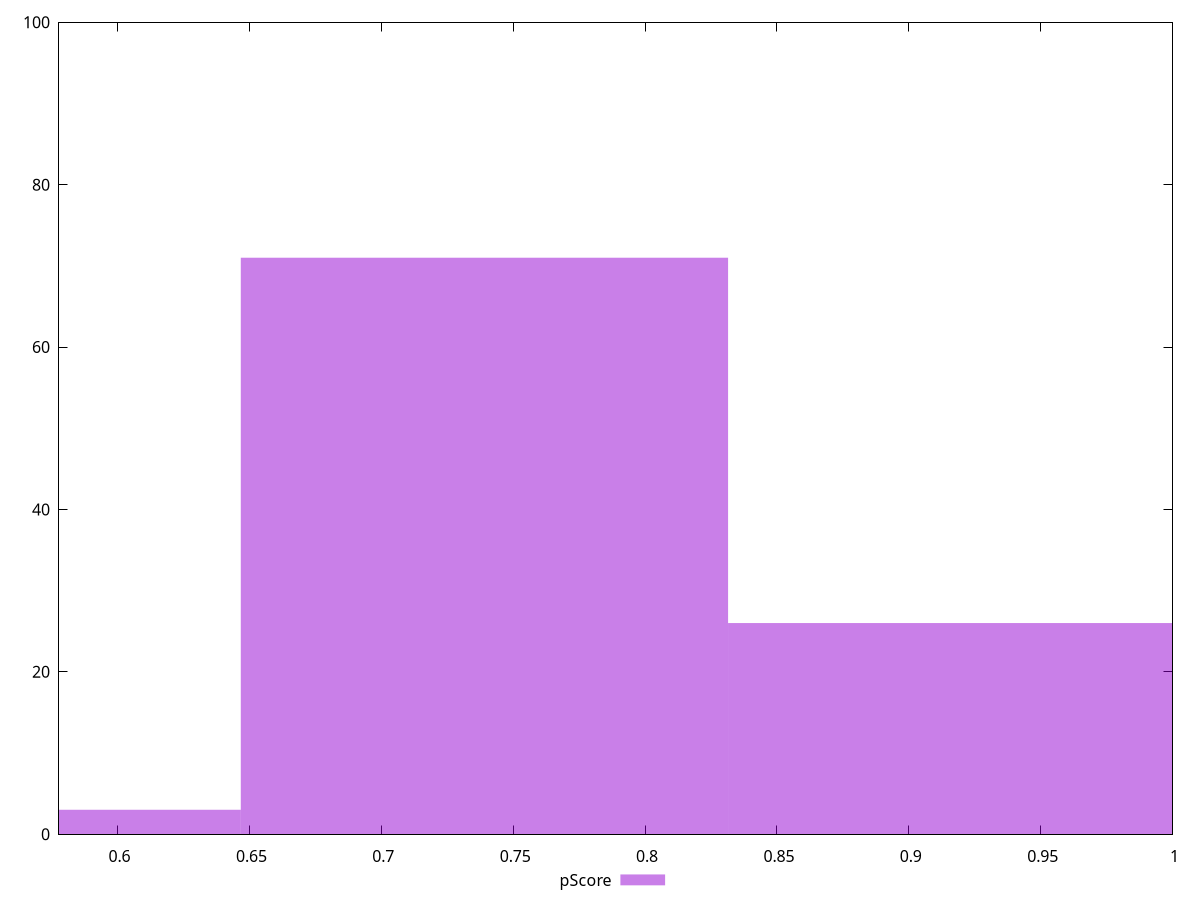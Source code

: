 reset

$pScore <<EOF
0.9238696911693555 26
0.7390957529354844 71
0.5543218147016132 3
EOF

set key outside below
set boxwidth 0.1847739382338711
set xrange [0.5777777777777777:1]
set yrange [0:100]
set trange [0:100]
set style fill transparent solid 0.5 noborder
set terminal svg size 640, 490 enhanced background rgb 'white'
set output "report_00015_2021-02-09T16-11-33.973Z/uses-webp-images/samples/pages+cached+noadtech/pScore/histogram.svg"

plot $pScore title "pScore" with boxes

reset
